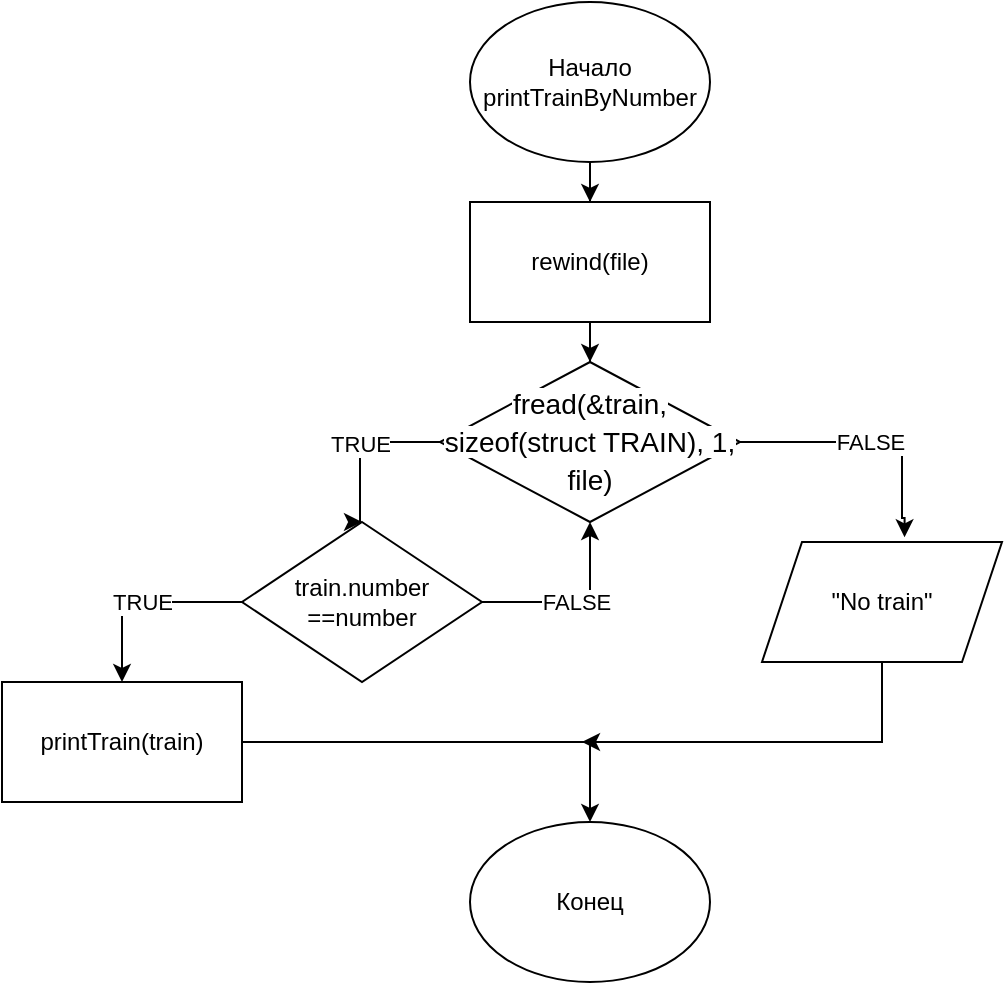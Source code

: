 <mxfile version="21.1.1" type="device">
  <diagram name="Страница 1" id="bcHjBq8vFUjoC3Ip_hAC">
    <mxGraphModel dx="792" dy="1138" grid="1" gridSize="10" guides="1" tooltips="1" connect="1" arrows="1" fold="1" page="1" pageScale="1" pageWidth="827" pageHeight="1169" math="0" shadow="0">
      <root>
        <mxCell id="0" />
        <mxCell id="1" parent="0" />
        <mxCell id="Ay9nRwgwtO-uqarOF3pG-3" style="edgeStyle=orthogonalEdgeStyle;rounded=0;orthogonalLoop=1;jettySize=auto;html=1;" edge="1" parent="1" source="Ay9nRwgwtO-uqarOF3pG-1" target="Ay9nRwgwtO-uqarOF3pG-2">
          <mxGeometry relative="1" as="geometry" />
        </mxCell>
        <mxCell id="Ay9nRwgwtO-uqarOF3pG-1" value="Начало&lt;br&gt;printTrainByNumber" style="ellipse;whiteSpace=wrap;html=1;" vertex="1" parent="1">
          <mxGeometry x="354" y="30" width="120" height="80" as="geometry" />
        </mxCell>
        <mxCell id="Ay9nRwgwtO-uqarOF3pG-6" style="edgeStyle=orthogonalEdgeStyle;rounded=0;orthogonalLoop=1;jettySize=auto;html=1;entryX=0.5;entryY=0;entryDx=0;entryDy=0;" edge="1" parent="1" source="Ay9nRwgwtO-uqarOF3pG-2" target="Ay9nRwgwtO-uqarOF3pG-4">
          <mxGeometry relative="1" as="geometry" />
        </mxCell>
        <mxCell id="Ay9nRwgwtO-uqarOF3pG-2" value="rewind(file)" style="rounded=0;whiteSpace=wrap;html=1;" vertex="1" parent="1">
          <mxGeometry x="354" y="130" width="120" height="60" as="geometry" />
        </mxCell>
        <mxCell id="Ay9nRwgwtO-uqarOF3pG-8" value="TRUE" style="edgeStyle=orthogonalEdgeStyle;rounded=0;orthogonalLoop=1;jettySize=auto;html=1;entryX=0.5;entryY=0;entryDx=0;entryDy=0;" edge="1" parent="1" source="Ay9nRwgwtO-uqarOF3pG-4" target="Ay9nRwgwtO-uqarOF3pG-7">
          <mxGeometry relative="1" as="geometry">
            <Array as="points">
              <mxPoint x="299" y="250" />
            </Array>
          </mxGeometry>
        </mxCell>
        <mxCell id="Ay9nRwgwtO-uqarOF3pG-15" value="FALSE" style="edgeStyle=orthogonalEdgeStyle;rounded=0;orthogonalLoop=1;jettySize=auto;html=1;entryX=0.594;entryY=-0.039;entryDx=0;entryDy=0;entryPerimeter=0;" edge="1" parent="1" source="Ay9nRwgwtO-uqarOF3pG-4" target="Ay9nRwgwtO-uqarOF3pG-14">
          <mxGeometry relative="1" as="geometry">
            <Array as="points">
              <mxPoint x="570" y="250" />
              <mxPoint x="570" y="288" />
            </Array>
          </mxGeometry>
        </mxCell>
        <mxCell id="Ay9nRwgwtO-uqarOF3pG-4" value="&lt;div style=&quot;font-size: 14px; line-height: 19px;&quot;&gt;&lt;span style=&quot;background-color: rgb(255, 255, 255);&quot;&gt;fread(&amp;amp;train, sizeof(struct TRAIN), 1, file)&lt;/span&gt;&lt;/div&gt;" style="rhombus;whiteSpace=wrap;html=1;" vertex="1" parent="1">
          <mxGeometry x="339" y="210" width="150" height="80" as="geometry" />
        </mxCell>
        <mxCell id="Ay9nRwgwtO-uqarOF3pG-10" value="TRUE" style="edgeStyle=orthogonalEdgeStyle;rounded=0;orthogonalLoop=1;jettySize=auto;html=1;entryX=0.5;entryY=0;entryDx=0;entryDy=0;" edge="1" parent="1" source="Ay9nRwgwtO-uqarOF3pG-7" target="Ay9nRwgwtO-uqarOF3pG-9">
          <mxGeometry relative="1" as="geometry">
            <Array as="points">
              <mxPoint x="180" y="330" />
            </Array>
          </mxGeometry>
        </mxCell>
        <mxCell id="Ay9nRwgwtO-uqarOF3pG-11" value="FALSE" style="edgeStyle=orthogonalEdgeStyle;rounded=0;orthogonalLoop=1;jettySize=auto;html=1;entryX=0.5;entryY=1;entryDx=0;entryDy=0;" edge="1" parent="1" source="Ay9nRwgwtO-uqarOF3pG-7" target="Ay9nRwgwtO-uqarOF3pG-4">
          <mxGeometry relative="1" as="geometry">
            <Array as="points">
              <mxPoint x="414" y="330" />
            </Array>
          </mxGeometry>
        </mxCell>
        <mxCell id="Ay9nRwgwtO-uqarOF3pG-7" value="train.number ==number" style="rhombus;whiteSpace=wrap;html=1;" vertex="1" parent="1">
          <mxGeometry x="240" y="290" width="120" height="80" as="geometry" />
        </mxCell>
        <mxCell id="Ay9nRwgwtO-uqarOF3pG-17" style="edgeStyle=orthogonalEdgeStyle;rounded=0;orthogonalLoop=1;jettySize=auto;html=1;entryX=0.5;entryY=0;entryDx=0;entryDy=0;" edge="1" parent="1" source="Ay9nRwgwtO-uqarOF3pG-9" target="Ay9nRwgwtO-uqarOF3pG-16">
          <mxGeometry relative="1" as="geometry" />
        </mxCell>
        <mxCell id="Ay9nRwgwtO-uqarOF3pG-9" value="printTrain(train)" style="rounded=0;whiteSpace=wrap;html=1;" vertex="1" parent="1">
          <mxGeometry x="120" y="370" width="120" height="60" as="geometry" />
        </mxCell>
        <mxCell id="Ay9nRwgwtO-uqarOF3pG-18" style="edgeStyle=orthogonalEdgeStyle;rounded=0;orthogonalLoop=1;jettySize=auto;html=1;" edge="1" parent="1" source="Ay9nRwgwtO-uqarOF3pG-14">
          <mxGeometry relative="1" as="geometry">
            <mxPoint x="410" y="400" as="targetPoint" />
            <Array as="points">
              <mxPoint x="560" y="400" />
            </Array>
          </mxGeometry>
        </mxCell>
        <mxCell id="Ay9nRwgwtO-uqarOF3pG-14" value="&quot;No train&quot;" style="shape=parallelogram;perimeter=parallelogramPerimeter;whiteSpace=wrap;html=1;fixedSize=1;" vertex="1" parent="1">
          <mxGeometry x="500" y="300" width="120" height="60" as="geometry" />
        </mxCell>
        <mxCell id="Ay9nRwgwtO-uqarOF3pG-16" value="Конец" style="ellipse;whiteSpace=wrap;html=1;" vertex="1" parent="1">
          <mxGeometry x="354" y="440" width="120" height="80" as="geometry" />
        </mxCell>
      </root>
    </mxGraphModel>
  </diagram>
</mxfile>
